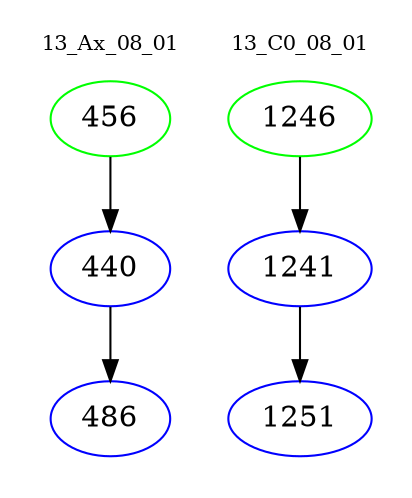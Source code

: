 digraph{
subgraph cluster_0 {
color = white
label = "13_Ax_08_01";
fontsize=10;
T0_456 [label="456", color="green"]
T0_456 -> T0_440 [color="black"]
T0_440 [label="440", color="blue"]
T0_440 -> T0_486 [color="black"]
T0_486 [label="486", color="blue"]
}
subgraph cluster_1 {
color = white
label = "13_C0_08_01";
fontsize=10;
T1_1246 [label="1246", color="green"]
T1_1246 -> T1_1241 [color="black"]
T1_1241 [label="1241", color="blue"]
T1_1241 -> T1_1251 [color="black"]
T1_1251 [label="1251", color="blue"]
}
}
